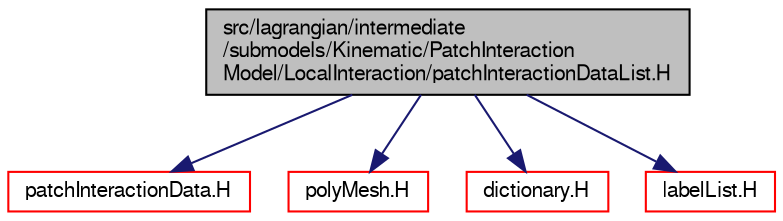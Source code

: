 digraph "src/lagrangian/intermediate/submodels/Kinematic/PatchInteractionModel/LocalInteraction/patchInteractionDataList.H"
{
  bgcolor="transparent";
  edge [fontname="FreeSans",fontsize="10",labelfontname="FreeSans",labelfontsize="10"];
  node [fontname="FreeSans",fontsize="10",shape=record];
  Node0 [label="src/lagrangian/intermediate\l/submodels/Kinematic/PatchInteraction\lModel/LocalInteraction/patchInteractionDataList.H",height=0.2,width=0.4,color="black", fillcolor="grey75", style="filled", fontcolor="black"];
  Node0 -> Node1 [color="midnightblue",fontsize="10",style="solid",fontname="FreeSans"];
  Node1 [label="patchInteractionData.H",height=0.2,width=0.4,color="red",URL="$a05933.html"];
  Node0 -> Node56 [color="midnightblue",fontsize="10",style="solid",fontname="FreeSans"];
  Node56 [label="polyMesh.H",height=0.2,width=0.4,color="red",URL="$a11630.html"];
  Node0 -> Node203 [color="midnightblue",fontsize="10",style="solid",fontname="FreeSans"];
  Node203 [label="dictionary.H",height=0.2,width=0.4,color="red",URL="$a08804.html"];
  Node0 -> Node109 [color="midnightblue",fontsize="10",style="solid",fontname="FreeSans"];
  Node109 [label="labelList.H",height=0.2,width=0.4,color="red",URL="$a12380.html"];
}
